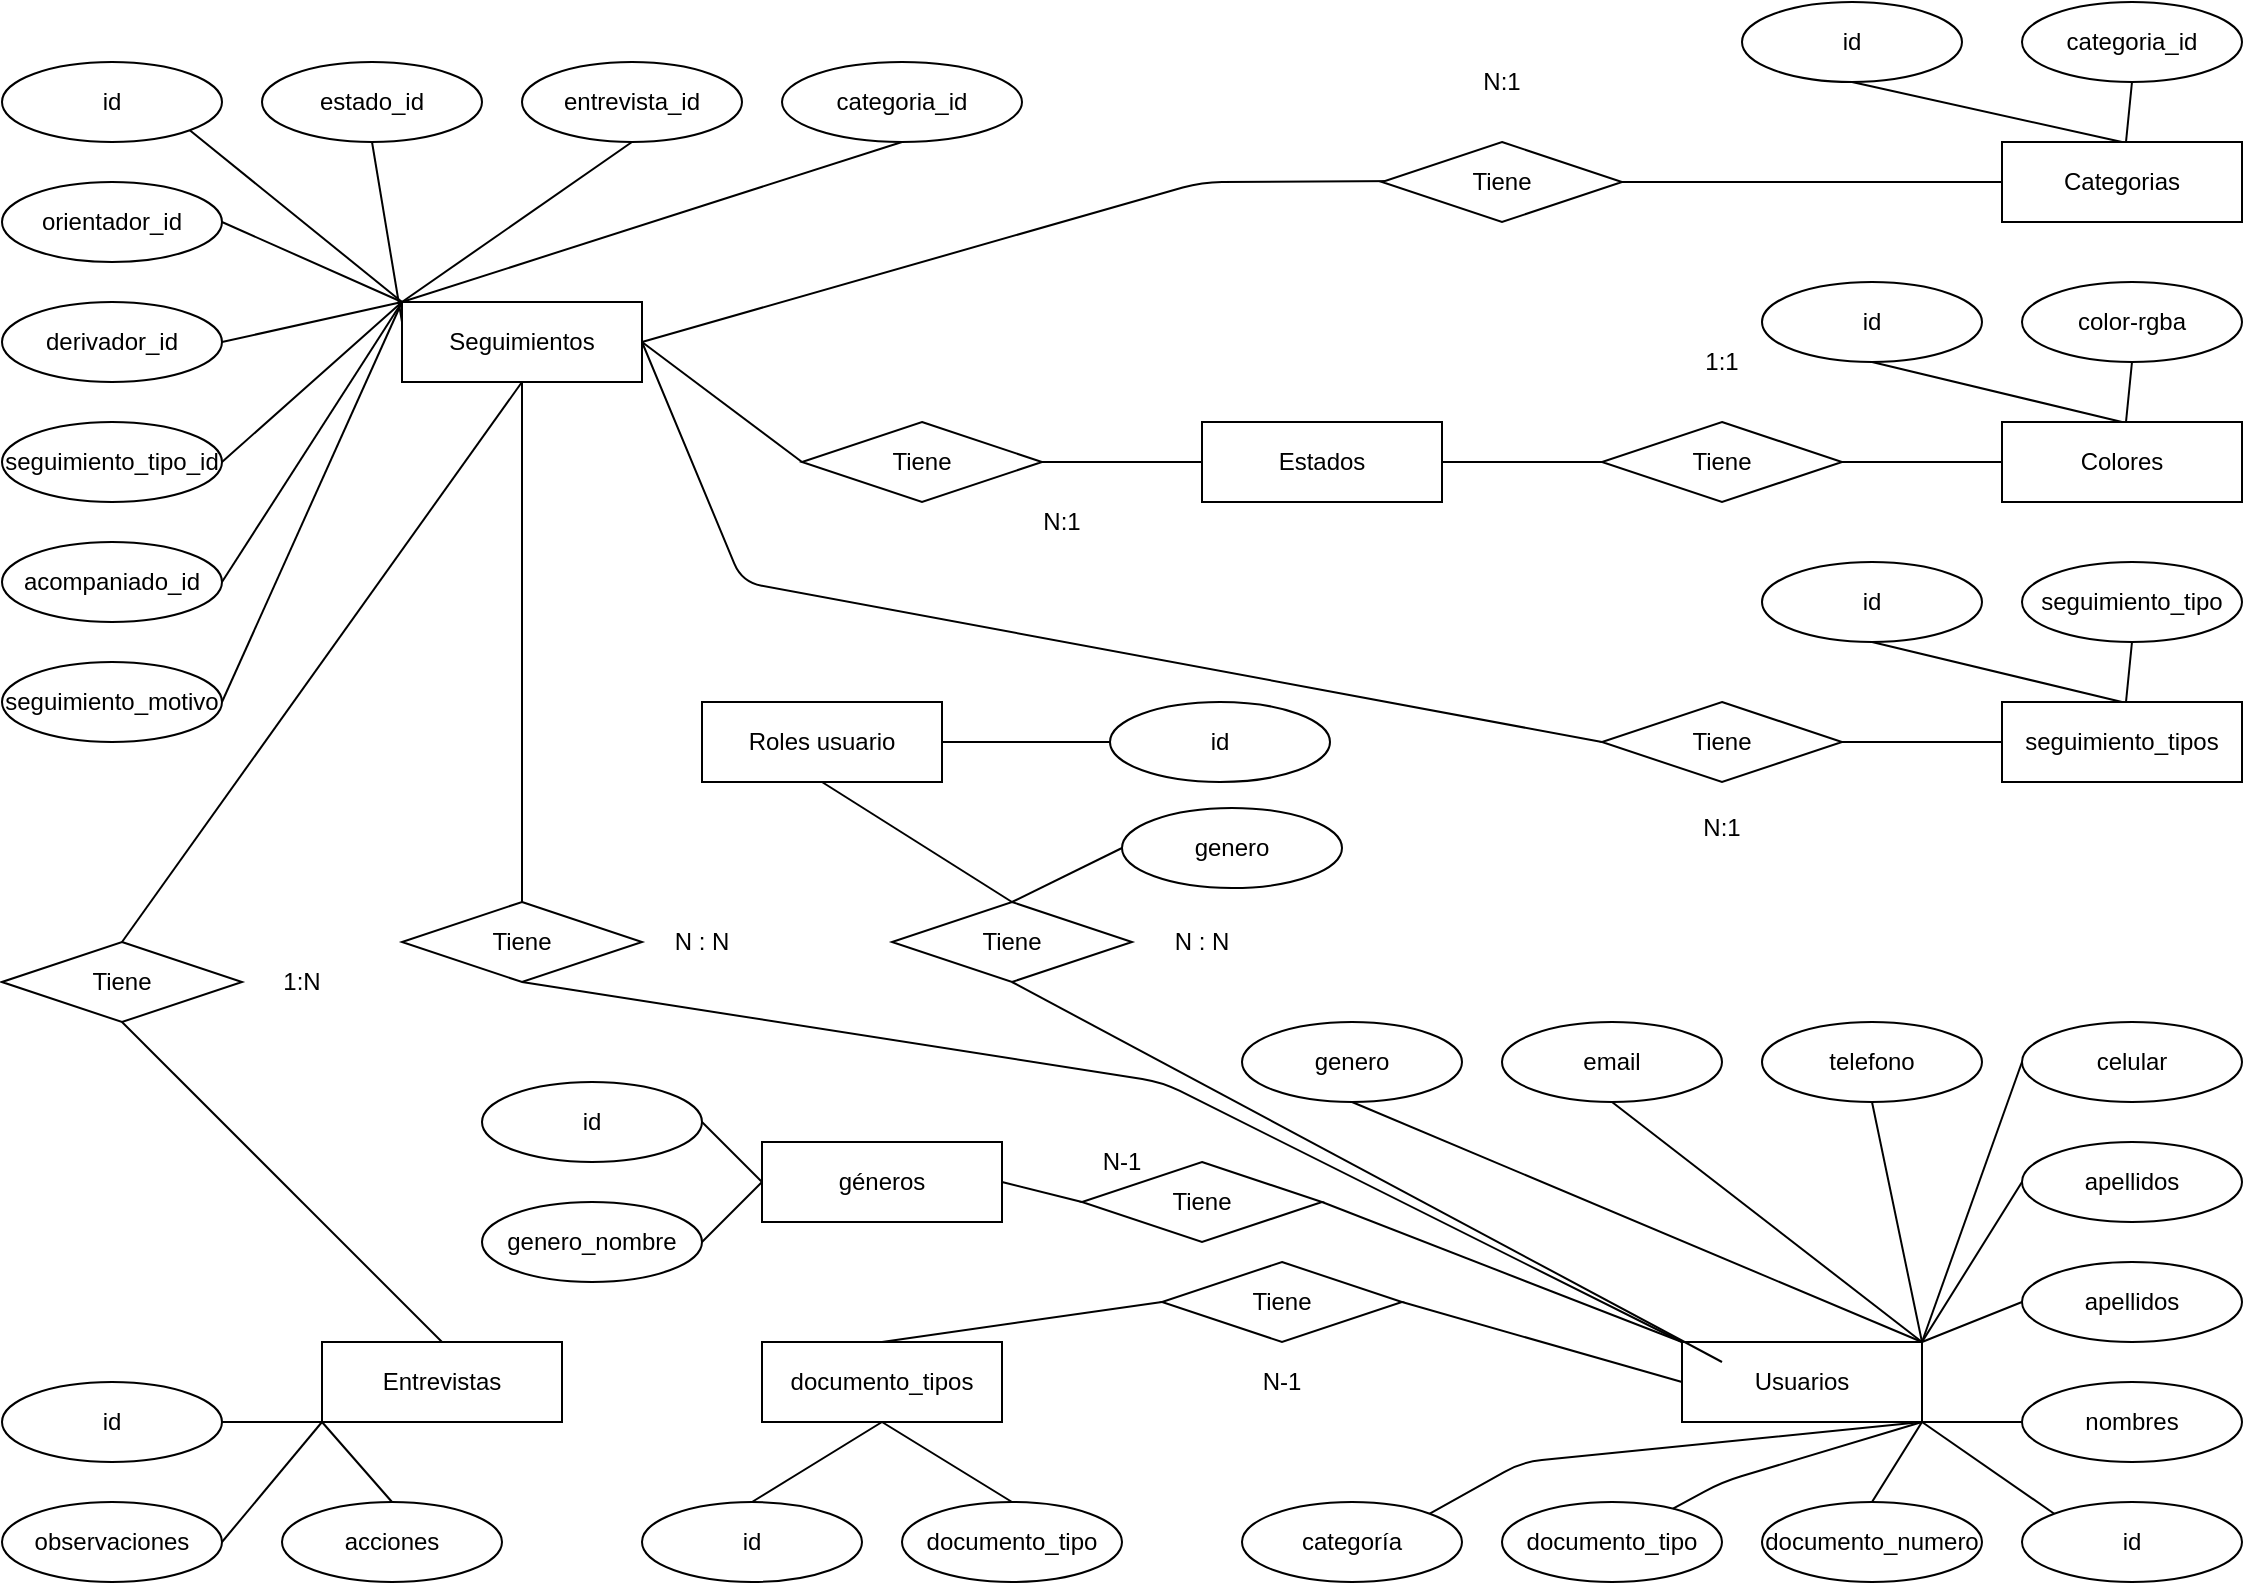 <mxfile>
    <diagram id="yhgnN3AJSD1NVw2KGV9G" name="Page-1">
        <mxGraphModel dx="-204" dy="520" grid="1" gridSize="10" guides="1" tooltips="1" connect="1" arrows="1" fold="1" page="1" pageScale="1" pageWidth="1169" pageHeight="827" math="0" shadow="0">
            <root>
                <mxCell id="0"/>
                <mxCell id="1" parent="0"/>
                <mxCell id="51" value="Seguimientos" style="rounded=0;whiteSpace=wrap;html=1;" vertex="1" parent="1">
                    <mxGeometry x="1400" y="160" width="120" height="40" as="geometry"/>
                </mxCell>
                <mxCell id="52" value="id" style="ellipse;whiteSpace=wrap;html=1;" vertex="1" parent="1">
                    <mxGeometry x="1200" y="40" width="110" height="40" as="geometry"/>
                </mxCell>
                <mxCell id="55" value="estado_id" style="ellipse;whiteSpace=wrap;html=1;" vertex="1" parent="1">
                    <mxGeometry x="1330" y="40" width="110" height="40" as="geometry"/>
                </mxCell>
                <mxCell id="56" value="entrevista_id" style="ellipse;whiteSpace=wrap;html=1;" vertex="1" parent="1">
                    <mxGeometry x="1460" y="40" width="110" height="40" as="geometry"/>
                </mxCell>
                <mxCell id="57" value="seguimiento_tipo_id" style="ellipse;whiteSpace=wrap;html=1;" vertex="1" parent="1">
                    <mxGeometry x="1200" y="220" width="110" height="40" as="geometry"/>
                </mxCell>
                <mxCell id="58" value="orientador_id" style="ellipse;whiteSpace=wrap;html=1;" vertex="1" parent="1">
                    <mxGeometry x="1200" y="100" width="110" height="40" as="geometry"/>
                </mxCell>
                <mxCell id="59" value="derivador_id" style="ellipse;whiteSpace=wrap;html=1;" vertex="1" parent="1">
                    <mxGeometry x="1200" y="160" width="110" height="40" as="geometry"/>
                </mxCell>
                <mxCell id="60" value="acompaniado_id" style="ellipse;whiteSpace=wrap;html=1;" vertex="1" parent="1">
                    <mxGeometry x="1200" y="280" width="110" height="40" as="geometry"/>
                </mxCell>
                <mxCell id="61" value="categoria_id" style="ellipse;whiteSpace=wrap;html=1;" vertex="1" parent="1">
                    <mxGeometry x="1590" y="40" width="120" height="40" as="geometry"/>
                </mxCell>
                <mxCell id="65" value="" style="endArrow=none;html=1;entryX=1;entryY=1;entryDx=0;entryDy=0;exitX=0;exitY=0;exitDx=0;exitDy=0;" edge="1" parent="1" source="51" target="52">
                    <mxGeometry width="50" height="50" relative="1" as="geometry">
                        <mxPoint x="1400" y="370" as="sourcePoint"/>
                        <mxPoint x="1450" y="320" as="targetPoint"/>
                    </mxGeometry>
                </mxCell>
                <mxCell id="67" value="" style="endArrow=none;html=1;exitX=1;exitY=0.5;exitDx=0;exitDy=0;" edge="1" parent="1" source="58">
                    <mxGeometry width="50" height="50" relative="1" as="geometry">
                        <mxPoint x="1420" y="310" as="sourcePoint"/>
                        <mxPoint x="1400" y="160" as="targetPoint"/>
                    </mxGeometry>
                </mxCell>
                <mxCell id="68" value="" style="endArrow=none;html=1;exitX=1;exitY=0.5;exitDx=0;exitDy=0;entryX=0;entryY=0;entryDx=0;entryDy=0;" edge="1" parent="1" source="59" target="51">
                    <mxGeometry width="50" height="50" relative="1" as="geometry">
                        <mxPoint x="1430" y="330" as="sourcePoint"/>
                        <mxPoint x="1480" y="280" as="targetPoint"/>
                    </mxGeometry>
                </mxCell>
                <mxCell id="71" value="" style="endArrow=none;html=1;exitX=1;exitY=0.5;exitDx=0;exitDy=0;entryX=0;entryY=0;entryDx=0;entryDy=0;" edge="1" parent="1" source="57" target="51">
                    <mxGeometry width="50" height="50" relative="1" as="geometry">
                        <mxPoint x="1430" y="290" as="sourcePoint"/>
                        <mxPoint x="1480" y="240" as="targetPoint"/>
                    </mxGeometry>
                </mxCell>
                <mxCell id="72" value="" style="endArrow=none;html=1;exitX=1;exitY=0.5;exitDx=0;exitDy=0;entryX=0;entryY=0;entryDx=0;entryDy=0;" edge="1" parent="1" source="60" target="51">
                    <mxGeometry width="50" height="50" relative="1" as="geometry">
                        <mxPoint x="1520" y="350" as="sourcePoint"/>
                        <mxPoint x="1570" y="300" as="targetPoint"/>
                    </mxGeometry>
                </mxCell>
                <mxCell id="73" value="" style="endArrow=none;html=1;exitX=0.5;exitY=1;exitDx=0;exitDy=0;entryX=0;entryY=0.25;entryDx=0;entryDy=0;entryPerimeter=0;" edge="1" parent="1" source="55" target="51">
                    <mxGeometry width="50" height="50" relative="1" as="geometry">
                        <mxPoint x="1590" y="210" as="sourcePoint"/>
                        <mxPoint x="1640" y="160" as="targetPoint"/>
                    </mxGeometry>
                </mxCell>
                <mxCell id="74" value="" style="endArrow=none;html=1;exitX=0.5;exitY=1;exitDx=0;exitDy=0;" edge="1" parent="1" source="56">
                    <mxGeometry width="50" height="50" relative="1" as="geometry">
                        <mxPoint x="1760" y="200" as="sourcePoint"/>
                        <mxPoint x="1400" y="160" as="targetPoint"/>
                    </mxGeometry>
                </mxCell>
                <mxCell id="75" value="" style="endArrow=none;html=1;entryX=0.5;entryY=1;entryDx=0;entryDy=0;" edge="1" parent="1" target="61">
                    <mxGeometry width="50" height="50" relative="1" as="geometry">
                        <mxPoint x="1400" y="160" as="sourcePoint"/>
                        <mxPoint x="1650" y="130" as="targetPoint"/>
                    </mxGeometry>
                </mxCell>
                <mxCell id="77" value="Estados" style="rounded=0;whiteSpace=wrap;html=1;" vertex="1" parent="1">
                    <mxGeometry x="1800" y="220" width="120" height="40" as="geometry"/>
                </mxCell>
                <mxCell id="78" value="Tiene" style="rhombus;whiteSpace=wrap;html=1;" vertex="1" parent="1">
                    <mxGeometry x="1600" y="220" width="120" height="40" as="geometry"/>
                </mxCell>
                <mxCell id="79" value="" style="endArrow=none;html=1;entryX=0;entryY=0.5;entryDx=0;entryDy=0;exitX=1;exitY=0.5;exitDx=0;exitDy=0;" edge="1" parent="1" source="78" target="77">
                    <mxGeometry width="50" height="50" relative="1" as="geometry">
                        <mxPoint x="2080" y="250" as="sourcePoint"/>
                        <mxPoint x="2130" y="200" as="targetPoint"/>
                    </mxGeometry>
                </mxCell>
                <mxCell id="80" value="" style="endArrow=none;html=1;entryX=0;entryY=0.5;entryDx=0;entryDy=0;exitX=1;exitY=0.5;exitDx=0;exitDy=0;" edge="1" parent="1" source="51" target="78">
                    <mxGeometry width="50" height="50" relative="1" as="geometry">
                        <mxPoint x="1940" y="270" as="sourcePoint"/>
                        <mxPoint x="1990" y="220" as="targetPoint"/>
                    </mxGeometry>
                </mxCell>
                <mxCell id="83" value="Categorias" style="rounded=0;whiteSpace=wrap;html=1;" vertex="1" parent="1">
                    <mxGeometry x="2200" y="80" width="120" height="40" as="geometry"/>
                </mxCell>
                <mxCell id="84" value="" style="endArrow=none;html=1;exitX=1;exitY=0.5;exitDx=0;exitDy=0;entryX=0.095;entryY=0.489;entryDx=0;entryDy=0;entryPerimeter=0;" edge="1" parent="1" source="51" target="85">
                    <mxGeometry width="50" height="50" relative="1" as="geometry">
                        <mxPoint x="1460" y="450" as="sourcePoint"/>
                        <mxPoint x="1830" y="230" as="targetPoint"/>
                        <Array as="points">
                            <mxPoint x="1800" y="100"/>
                        </Array>
                    </mxGeometry>
                </mxCell>
                <mxCell id="85" value="Tiene" style="rhombus;whiteSpace=wrap;html=1;" vertex="1" parent="1">
                    <mxGeometry x="1890" y="80" width="120" height="40" as="geometry"/>
                </mxCell>
                <mxCell id="87" value="" style="endArrow=none;html=1;exitX=1;exitY=0.5;exitDx=0;exitDy=0;entryX=0;entryY=0.5;entryDx=0;entryDy=0;" edge="1" parent="1" source="85" target="83">
                    <mxGeometry width="50" height="50" relative="1" as="geometry">
                        <mxPoint x="1890" y="500" as="sourcePoint"/>
                        <mxPoint x="1940" y="450" as="targetPoint"/>
                    </mxGeometry>
                </mxCell>
                <mxCell id="88" value="Colores" style="rounded=0;whiteSpace=wrap;html=1;" vertex="1" parent="1">
                    <mxGeometry x="2200" y="220" width="120" height="40" as="geometry"/>
                </mxCell>
                <mxCell id="89" value="Tiene" style="rhombus;whiteSpace=wrap;html=1;" vertex="1" parent="1">
                    <mxGeometry x="2000" y="220" width="120" height="40" as="geometry"/>
                </mxCell>
                <mxCell id="92" value="" style="endArrow=none;html=1;exitX=1;exitY=0.5;exitDx=0;exitDy=0;entryX=0;entryY=0.5;entryDx=0;entryDy=0;" edge="1" parent="1" source="77" target="89">
                    <mxGeometry width="50" height="50" relative="1" as="geometry">
                        <mxPoint x="2060" y="400" as="sourcePoint"/>
                        <mxPoint x="2110" y="350" as="targetPoint"/>
                    </mxGeometry>
                </mxCell>
                <mxCell id="93" value="" style="endArrow=none;html=1;exitX=1;exitY=0.5;exitDx=0;exitDy=0;entryX=0;entryY=0.5;entryDx=0;entryDy=0;" edge="1" parent="1" source="89" target="88">
                    <mxGeometry width="50" height="50" relative="1" as="geometry">
                        <mxPoint x="1980" y="470" as="sourcePoint"/>
                        <mxPoint x="2030" y="420" as="targetPoint"/>
                    </mxGeometry>
                </mxCell>
                <mxCell id="94" value="seguimiento_tipos" style="rounded=0;whiteSpace=wrap;html=1;" vertex="1" parent="1">
                    <mxGeometry x="2200" y="360" width="120" height="40" as="geometry"/>
                </mxCell>
                <mxCell id="95" value="Tiene" style="rhombus;whiteSpace=wrap;html=1;" vertex="1" parent="1">
                    <mxGeometry x="2000" y="360" width="120" height="40" as="geometry"/>
                </mxCell>
                <mxCell id="96" value="" style="endArrow=none;html=1;fontColor=#000000;exitX=1;exitY=0.5;exitDx=0;exitDy=0;entryX=0;entryY=0.5;entryDx=0;entryDy=0;" edge="1" parent="1" source="51" target="95">
                    <mxGeometry width="50" height="50" relative="1" as="geometry">
                        <mxPoint x="1590" y="280" as="sourcePoint"/>
                        <mxPoint x="1730" y="420" as="targetPoint"/>
                        <Array as="points">
                            <mxPoint x="1570" y="300"/>
                        </Array>
                    </mxGeometry>
                </mxCell>
                <mxCell id="97" value="" style="endArrow=none;html=1;fontColor=#000000;exitX=1;exitY=0.5;exitDx=0;exitDy=0;entryX=0;entryY=0.5;entryDx=0;entryDy=0;" edge="1" parent="1" source="95" target="94">
                    <mxGeometry width="50" height="50" relative="1" as="geometry">
                        <mxPoint x="1980" y="510" as="sourcePoint"/>
                        <mxPoint x="2030" y="460" as="targetPoint"/>
                    </mxGeometry>
                </mxCell>
                <mxCell id="98" value="Entrevistas" style="rounded=0;whiteSpace=wrap;html=1;" vertex="1" parent="1">
                    <mxGeometry x="1360" y="680" width="120" height="40" as="geometry"/>
                </mxCell>
                <mxCell id="99" value="Usuarios" style="rounded=0;whiteSpace=wrap;html=1;" vertex="1" parent="1">
                    <mxGeometry x="2040" y="680" width="120" height="40" as="geometry"/>
                </mxCell>
                <mxCell id="100" value="Tiene" style="rhombus;whiteSpace=wrap;html=1;" vertex="1" parent="1">
                    <mxGeometry x="1200" y="480" width="120" height="40" as="geometry"/>
                </mxCell>
                <mxCell id="101" value="Tiene" style="rhombus;whiteSpace=wrap;html=1;" vertex="1" parent="1">
                    <mxGeometry x="1780" y="640" width="120" height="40" as="geometry"/>
                </mxCell>
                <mxCell id="102" value="id" style="ellipse;whiteSpace=wrap;html=1;" vertex="1" parent="1">
                    <mxGeometry x="1200" y="700" width="110" height="40" as="geometry"/>
                </mxCell>
                <mxCell id="103" value="observaciones" style="ellipse;whiteSpace=wrap;html=1;" vertex="1" parent="1">
                    <mxGeometry x="1200" y="760" width="110" height="40" as="geometry"/>
                </mxCell>
                <mxCell id="104" value="acciones" style="ellipse;whiteSpace=wrap;html=1;" vertex="1" parent="1">
                    <mxGeometry x="1340" y="760" width="110" height="40" as="geometry"/>
                </mxCell>
                <mxCell id="106" value="id" style="ellipse;whiteSpace=wrap;html=1;" vertex="1" parent="1">
                    <mxGeometry x="2210" y="760" width="110" height="40" as="geometry"/>
                </mxCell>
                <mxCell id="107" value="documento_numero" style="ellipse;whiteSpace=wrap;html=1;" vertex="1" parent="1">
                    <mxGeometry x="2080" y="760" width="110" height="40" as="geometry"/>
                </mxCell>
                <mxCell id="108" value="documento_tipo" style="ellipse;whiteSpace=wrap;html=1;" vertex="1" parent="1">
                    <mxGeometry x="1950" y="760" width="110" height="40" as="geometry"/>
                </mxCell>
                <mxCell id="109" value="nombres" style="ellipse;whiteSpace=wrap;html=1;" vertex="1" parent="1">
                    <mxGeometry x="2210" y="700" width="110" height="40" as="geometry"/>
                </mxCell>
                <mxCell id="110" value="apellidos" style="ellipse;whiteSpace=wrap;html=1;" vertex="1" parent="1">
                    <mxGeometry x="2210" y="640" width="110" height="40" as="geometry"/>
                </mxCell>
                <mxCell id="111" value="apellidos" style="ellipse;whiteSpace=wrap;html=1;" vertex="1" parent="1">
                    <mxGeometry x="2210" y="580" width="110" height="40" as="geometry"/>
                </mxCell>
                <mxCell id="112" value="celular" style="ellipse;whiteSpace=wrap;html=1;" vertex="1" parent="1">
                    <mxGeometry x="2210" y="520" width="110" height="40" as="geometry"/>
                </mxCell>
                <mxCell id="113" value="telefono" style="ellipse;whiteSpace=wrap;html=1;" vertex="1" parent="1">
                    <mxGeometry x="2080" y="520" width="110" height="40" as="geometry"/>
                </mxCell>
                <mxCell id="114" value="email" style="ellipse;whiteSpace=wrap;html=1;" vertex="1" parent="1">
                    <mxGeometry x="1950" y="520" width="110" height="40" as="geometry"/>
                </mxCell>
                <mxCell id="115" value="categoría" style="ellipse;whiteSpace=wrap;html=1;" vertex="1" parent="1">
                    <mxGeometry x="1820" y="760" width="110" height="40" as="geometry"/>
                </mxCell>
                <mxCell id="117" value="Tiene" style="rhombus;whiteSpace=wrap;html=1;" vertex="1" parent="1">
                    <mxGeometry x="1400" y="460" width="120" height="40" as="geometry"/>
                </mxCell>
                <mxCell id="118" value="documento_tipos" style="rounded=0;whiteSpace=wrap;html=1;" vertex="1" parent="1">
                    <mxGeometry x="1580" y="680" width="120" height="40" as="geometry"/>
                </mxCell>
                <mxCell id="119" value="id" style="ellipse;whiteSpace=wrap;html=1;" vertex="1" parent="1">
                    <mxGeometry x="1520" y="760" width="110" height="40" as="geometry"/>
                </mxCell>
                <mxCell id="120" value="documento_tipo" style="ellipse;whiteSpace=wrap;html=1;" vertex="1" parent="1">
                    <mxGeometry x="1650" y="760" width="110" height="40" as="geometry"/>
                </mxCell>
                <mxCell id="121" value="" style="endArrow=none;html=1;fontColor=#000000;exitX=1;exitY=0.5;exitDx=0;exitDy=0;entryX=0;entryY=1;entryDx=0;entryDy=0;" edge="1" parent="1" source="102" target="98">
                    <mxGeometry width="50" height="50" relative="1" as="geometry">
                        <mxPoint x="1350" y="690" as="sourcePoint"/>
                        <mxPoint x="1400" y="640" as="targetPoint"/>
                    </mxGeometry>
                </mxCell>
                <mxCell id="122" value="" style="endArrow=none;html=1;fontColor=#000000;exitX=1;exitY=0.5;exitDx=0;exitDy=0;entryX=0;entryY=1;entryDx=0;entryDy=0;" edge="1" parent="1" source="103" target="98">
                    <mxGeometry width="50" height="50" relative="1" as="geometry">
                        <mxPoint x="1340" y="690" as="sourcePoint"/>
                        <mxPoint x="1390" y="640" as="targetPoint"/>
                    </mxGeometry>
                </mxCell>
                <mxCell id="123" value="" style="endArrow=none;html=1;fontColor=#000000;exitX=0.5;exitY=0;exitDx=0;exitDy=0;" edge="1" parent="1" source="104">
                    <mxGeometry width="50" height="50" relative="1" as="geometry">
                        <mxPoint x="1440" y="780" as="sourcePoint"/>
                        <mxPoint x="1360" y="720" as="targetPoint"/>
                    </mxGeometry>
                </mxCell>
                <mxCell id="124" value="" style="endArrow=none;html=1;fontColor=#000000;exitX=0.5;exitY=0;exitDx=0;exitDy=0;entryX=0.5;entryY=1;entryDx=0;entryDy=0;" edge="1" parent="1" source="119" target="118">
                    <mxGeometry width="50" height="50" relative="1" as="geometry">
                        <mxPoint x="1580" y="640" as="sourcePoint"/>
                        <mxPoint x="1630" y="590" as="targetPoint"/>
                    </mxGeometry>
                </mxCell>
                <mxCell id="125" value="" style="endArrow=none;html=1;fontColor=#000000;exitX=0.5;exitY=0;exitDx=0;exitDy=0;entryX=0.5;entryY=1;entryDx=0;entryDy=0;" edge="1" parent="1" source="120" target="118">
                    <mxGeometry width="50" height="50" relative="1" as="geometry">
                        <mxPoint x="1810" y="670" as="sourcePoint"/>
                        <mxPoint x="1860" y="620" as="targetPoint"/>
                    </mxGeometry>
                </mxCell>
                <mxCell id="126" value="" style="endArrow=none;html=1;fontColor=#000000;exitX=0;exitY=0;exitDx=0;exitDy=0;" edge="1" parent="1" source="106">
                    <mxGeometry width="50" height="50" relative="1" as="geometry">
                        <mxPoint x="1940" y="660" as="sourcePoint"/>
                        <mxPoint x="2160" y="720" as="targetPoint"/>
                    </mxGeometry>
                </mxCell>
                <mxCell id="127" value="" style="endArrow=none;html=1;fontColor=#000000;exitX=1;exitY=0;exitDx=0;exitDy=0;" edge="1" parent="1" source="115">
                    <mxGeometry width="50" height="50" relative="1" as="geometry">
                        <mxPoint x="1920" y="720" as="sourcePoint"/>
                        <mxPoint x="2160" y="720" as="targetPoint"/>
                        <Array as="points">
                            <mxPoint x="1960" y="740"/>
                        </Array>
                    </mxGeometry>
                </mxCell>
                <mxCell id="128" value="" style="endArrow=none;html=1;fontColor=#000000;" edge="1" parent="1" source="108">
                    <mxGeometry width="50" height="50" relative="1" as="geometry">
                        <mxPoint x="2150" y="790" as="sourcePoint"/>
                        <mxPoint x="2160" y="720" as="targetPoint"/>
                        <Array as="points">
                            <mxPoint x="2060" y="750"/>
                        </Array>
                    </mxGeometry>
                </mxCell>
                <mxCell id="129" value="" style="endArrow=none;html=1;fontColor=#000000;exitX=0.5;exitY=0;exitDx=0;exitDy=0;" edge="1" parent="1" source="107">
                    <mxGeometry width="50" height="50" relative="1" as="geometry">
                        <mxPoint x="2180" y="860" as="sourcePoint"/>
                        <mxPoint x="2160" y="720" as="targetPoint"/>
                    </mxGeometry>
                </mxCell>
                <mxCell id="133" value="" style="endArrow=none;html=1;fontColor=#000000;entryX=0;entryY=0.5;entryDx=0;entryDy=0;" edge="1" parent="1" target="109">
                    <mxGeometry width="50" height="50" relative="1" as="geometry">
                        <mxPoint x="2160" y="720" as="sourcePoint"/>
                        <mxPoint x="2260" y="700" as="targetPoint"/>
                    </mxGeometry>
                </mxCell>
                <mxCell id="137" value="" style="endArrow=none;html=1;fontColor=#000000;entryX=0.5;entryY=1;entryDx=0;entryDy=0;exitX=1;exitY=0;exitDx=0;exitDy=0;" edge="1" parent="1" source="99" target="114">
                    <mxGeometry width="50" height="50" relative="1" as="geometry">
                        <mxPoint x="1840" y="650" as="sourcePoint"/>
                        <mxPoint x="1890" y="600" as="targetPoint"/>
                    </mxGeometry>
                </mxCell>
                <mxCell id="138" value="" style="endArrow=none;html=1;fontColor=#000000;entryX=0.5;entryY=1;entryDx=0;entryDy=0;exitX=1;exitY=0;exitDx=0;exitDy=0;" edge="1" parent="1" source="99" target="113">
                    <mxGeometry width="50" height="50" relative="1" as="geometry">
                        <mxPoint x="1890" y="690" as="sourcePoint"/>
                        <mxPoint x="1940" y="640" as="targetPoint"/>
                    </mxGeometry>
                </mxCell>
                <mxCell id="139" value="" style="endArrow=none;html=1;fontColor=#000000;entryX=0;entryY=0.5;entryDx=0;entryDy=0;" edge="1" parent="1" target="112">
                    <mxGeometry width="50" height="50" relative="1" as="geometry">
                        <mxPoint x="2160" y="680" as="sourcePoint"/>
                        <mxPoint x="2210" y="610" as="targetPoint"/>
                    </mxGeometry>
                </mxCell>
                <mxCell id="140" value="" style="endArrow=none;html=1;fontColor=#000000;entryX=0;entryY=0.5;entryDx=0;entryDy=0;exitX=1;exitY=0;exitDx=0;exitDy=0;" edge="1" parent="1" source="99" target="111">
                    <mxGeometry width="50" height="50" relative="1" as="geometry">
                        <mxPoint x="1930" y="710" as="sourcePoint"/>
                        <mxPoint x="1980" y="660" as="targetPoint"/>
                    </mxGeometry>
                </mxCell>
                <mxCell id="141" value="" style="endArrow=none;html=1;fontColor=#000000;entryX=0;entryY=0.5;entryDx=0;entryDy=0;exitX=1;exitY=0;exitDx=0;exitDy=0;" edge="1" parent="1" source="99" target="110">
                    <mxGeometry width="50" height="50" relative="1" as="geometry">
                        <mxPoint x="1890" y="680" as="sourcePoint"/>
                        <mxPoint x="1940" y="630" as="targetPoint"/>
                    </mxGeometry>
                </mxCell>
                <mxCell id="142" value="" style="endArrow=none;html=1;fontColor=#000000;entryX=0.5;entryY=0;entryDx=0;entryDy=0;exitX=0.5;exitY=1;exitDx=0;exitDy=0;" edge="1" parent="1" source="100" target="98">
                    <mxGeometry width="50" height="50" relative="1" as="geometry">
                        <mxPoint x="1310" y="630" as="sourcePoint"/>
                        <mxPoint x="1360" y="580" as="targetPoint"/>
                    </mxGeometry>
                </mxCell>
                <mxCell id="143" value="" style="endArrow=none;html=1;fontColor=#000000;exitX=0.5;exitY=0;exitDx=0;exitDy=0;entryX=0.5;entryY=1;entryDx=0;entryDy=0;" edge="1" parent="1" source="100" target="51">
                    <mxGeometry width="50" height="50" relative="1" as="geometry">
                        <mxPoint x="1340" y="410" as="sourcePoint"/>
                        <mxPoint x="1390" y="360" as="targetPoint"/>
                    </mxGeometry>
                </mxCell>
                <mxCell id="144" value="" style="endArrow=none;html=1;fontColor=#000000;exitX=0.5;exitY=0;exitDx=0;exitDy=0;entryX=0;entryY=0.5;entryDx=0;entryDy=0;" edge="1" parent="1" source="118" target="101">
                    <mxGeometry width="50" height="50" relative="1" as="geometry">
                        <mxPoint x="1710" y="600" as="sourcePoint"/>
                        <mxPoint x="1760" y="550" as="targetPoint"/>
                    </mxGeometry>
                </mxCell>
                <mxCell id="145" value="" style="endArrow=none;html=1;fontColor=#000000;entryX=0;entryY=0.5;entryDx=0;entryDy=0;exitX=1;exitY=0.5;exitDx=0;exitDy=0;" edge="1" parent="1" source="101" target="99">
                    <mxGeometry width="50" height="50" relative="1" as="geometry">
                        <mxPoint x="1610" y="560" as="sourcePoint"/>
                        <mxPoint x="1660" y="510" as="targetPoint"/>
                    </mxGeometry>
                </mxCell>
                <mxCell id="146" value="" style="endArrow=none;html=1;fontColor=#000000;entryX=0;entryY=0;entryDx=0;entryDy=0;exitX=0.5;exitY=1;exitDx=0;exitDy=0;" edge="1" parent="1" source="117" target="99">
                    <mxGeometry width="50" height="50" relative="1" as="geometry">
                        <mxPoint x="1540" y="480" as="sourcePoint"/>
                        <mxPoint x="1590" y="430" as="targetPoint"/>
                        <Array as="points">
                            <mxPoint x="1780" y="550"/>
                        </Array>
                    </mxGeometry>
                </mxCell>
                <mxCell id="147" value="" style="endArrow=none;html=1;fontColor=#000000;entryX=0.5;entryY=1;entryDx=0;entryDy=0;exitX=0.5;exitY=0;exitDx=0;exitDy=0;" edge="1" parent="1" source="117" target="51">
                    <mxGeometry width="50" height="50" relative="1" as="geometry">
                        <mxPoint x="1610" y="440" as="sourcePoint"/>
                        <mxPoint x="1660" y="390" as="targetPoint"/>
                    </mxGeometry>
                </mxCell>
                <mxCell id="148" value="seguimiento_tipo" style="ellipse;whiteSpace=wrap;html=1;" vertex="1" parent="1">
                    <mxGeometry x="2210" y="290" width="110" height="40" as="geometry"/>
                </mxCell>
                <mxCell id="149" value="id" style="ellipse;whiteSpace=wrap;html=1;" vertex="1" parent="1">
                    <mxGeometry x="2080" y="290" width="110" height="40" as="geometry"/>
                </mxCell>
                <mxCell id="150" value="" style="endArrow=none;html=1;fontColor=#000000;entryX=0.5;entryY=1;entryDx=0;entryDy=0;exitX=0.5;exitY=0;exitDx=0;exitDy=0;" edge="1" parent="1" source="94" target="149">
                    <mxGeometry width="50" height="50" relative="1" as="geometry">
                        <mxPoint x="2220" y="480" as="sourcePoint"/>
                        <mxPoint x="2270" y="430" as="targetPoint"/>
                    </mxGeometry>
                </mxCell>
                <mxCell id="151" value="" style="endArrow=none;html=1;fontColor=#000000;entryX=0.5;entryY=1;entryDx=0;entryDy=0;" edge="1" parent="1" source="94" target="148">
                    <mxGeometry width="50" height="50" relative="1" as="geometry">
                        <mxPoint x="2150" y="480" as="sourcePoint"/>
                        <mxPoint x="2200" y="430" as="targetPoint"/>
                    </mxGeometry>
                </mxCell>
                <mxCell id="152" value="id" style="ellipse;whiteSpace=wrap;html=1;" vertex="1" parent="1">
                    <mxGeometry x="2080" y="150" width="110" height="40" as="geometry"/>
                </mxCell>
                <mxCell id="153" value="color-rgba" style="ellipse;whiteSpace=wrap;html=1;" vertex="1" parent="1">
                    <mxGeometry x="2210" y="150" width="110" height="40" as="geometry"/>
                </mxCell>
                <mxCell id="154" value="" style="endArrow=none;html=1;fontColor=#000000;entryX=0.5;entryY=1;entryDx=0;entryDy=0;exitX=0.5;exitY=0;exitDx=0;exitDy=0;" edge="1" parent="1" source="88" target="152">
                    <mxGeometry width="50" height="50" relative="1" as="geometry">
                        <mxPoint x="2160" y="250" as="sourcePoint"/>
                        <mxPoint x="2210" y="200" as="targetPoint"/>
                    </mxGeometry>
                </mxCell>
                <mxCell id="155" value="" style="endArrow=none;html=1;fontColor=#000000;entryX=0.5;entryY=1;entryDx=0;entryDy=0;" edge="1" parent="1" source="88" target="153">
                    <mxGeometry width="50" height="50" relative="1" as="geometry">
                        <mxPoint x="2280" y="260" as="sourcePoint"/>
                        <mxPoint x="2330" y="210" as="targetPoint"/>
                    </mxGeometry>
                </mxCell>
                <mxCell id="156" value="categoria_id" style="ellipse;whiteSpace=wrap;html=1;" vertex="1" parent="1">
                    <mxGeometry x="2210" y="10" width="110" height="40" as="geometry"/>
                </mxCell>
                <mxCell id="157" value="seguimiento_motivo" style="ellipse;whiteSpace=wrap;html=1;" vertex="1" parent="1">
                    <mxGeometry x="1200" y="340" width="110" height="40" as="geometry"/>
                </mxCell>
                <mxCell id="158" value="" style="endArrow=none;html=1;fontColor=#000000;exitX=1;exitY=0.5;exitDx=0;exitDy=0;entryX=0;entryY=0;entryDx=0;entryDy=0;" edge="1" parent="1" source="157" target="51">
                    <mxGeometry width="50" height="50" relative="1" as="geometry">
                        <mxPoint x="1560" y="380" as="sourcePoint"/>
                        <mxPoint x="1610" y="330" as="targetPoint"/>
                    </mxGeometry>
                </mxCell>
                <mxCell id="159" value="id" style="ellipse;whiteSpace=wrap;html=1;" vertex="1" parent="1">
                    <mxGeometry x="2070" y="10" width="110" height="40" as="geometry"/>
                </mxCell>
                <mxCell id="161" value="" style="endArrow=none;html=1;fontColor=#000000;entryX=0.5;entryY=1;entryDx=0;entryDy=0;exitX=0.5;exitY=0;exitDx=0;exitDy=0;" edge="1" parent="1" source="83" target="159">
                    <mxGeometry width="50" height="50" relative="1" as="geometry">
                        <mxPoint x="2000" y="90" as="sourcePoint"/>
                        <mxPoint x="2050" y="40" as="targetPoint"/>
                    </mxGeometry>
                </mxCell>
                <mxCell id="162" value="" style="endArrow=none;html=1;fontColor=#000000;entryX=0.5;entryY=1;entryDx=0;entryDy=0;" edge="1" parent="1" source="83" target="156">
                    <mxGeometry width="50" height="50" relative="1" as="geometry">
                        <mxPoint x="2030" y="200" as="sourcePoint"/>
                        <mxPoint x="2080" y="150" as="targetPoint"/>
                    </mxGeometry>
                </mxCell>
                <mxCell id="163" value="genero" style="ellipse;whiteSpace=wrap;html=1;" vertex="1" parent="1">
                    <mxGeometry x="1820" y="520" width="110" height="40" as="geometry"/>
                </mxCell>
                <mxCell id="164" value="" style="endArrow=none;html=1;fontColor=#000000;exitX=0.5;exitY=1;exitDx=0;exitDy=0;entryX=1;entryY=0;entryDx=0;entryDy=0;" edge="1" parent="1" source="163" target="99">
                    <mxGeometry width="50" height="50" relative="1" as="geometry">
                        <mxPoint x="1980" y="640" as="sourcePoint"/>
                        <mxPoint x="2030" y="590" as="targetPoint"/>
                    </mxGeometry>
                </mxCell>
                <mxCell id="165" value="géneros" style="rounded=0;whiteSpace=wrap;html=1;" vertex="1" parent="1">
                    <mxGeometry x="1580" y="580" width="120" height="40" as="geometry"/>
                </mxCell>
                <mxCell id="167" value="id" style="ellipse;whiteSpace=wrap;html=1;" vertex="1" parent="1">
                    <mxGeometry x="1440" y="550" width="110" height="40" as="geometry"/>
                </mxCell>
                <mxCell id="168" value="genero_nombre" style="ellipse;whiteSpace=wrap;html=1;" vertex="1" parent="1">
                    <mxGeometry x="1440" y="610" width="110" height="40" as="geometry"/>
                </mxCell>
                <mxCell id="169" value="" style="endArrow=none;html=1;fontColor=#000000;entryX=1;entryY=0.5;entryDx=0;entryDy=0;exitX=0;exitY=0.5;exitDx=0;exitDy=0;" edge="1" parent="1" source="165" target="168">
                    <mxGeometry width="50" height="50" relative="1" as="geometry">
                        <mxPoint x="1570" y="600" as="sourcePoint"/>
                        <mxPoint x="1620" y="550" as="targetPoint"/>
                    </mxGeometry>
                </mxCell>
                <mxCell id="170" value="" style="endArrow=none;html=1;fontColor=#000000;exitX=1;exitY=0.5;exitDx=0;exitDy=0;entryX=0;entryY=0.5;entryDx=0;entryDy=0;" edge="1" parent="1" source="167" target="165">
                    <mxGeometry width="50" height="50" relative="1" as="geometry">
                        <mxPoint x="1630" y="600" as="sourcePoint"/>
                        <mxPoint x="1680" y="550" as="targetPoint"/>
                    </mxGeometry>
                </mxCell>
                <mxCell id="171" value="1:N" style="text;html=1;strokeColor=none;fillColor=none;align=center;verticalAlign=middle;whiteSpace=wrap;rounded=0;" vertex="1" parent="1">
                    <mxGeometry x="1330" y="490" width="40" height="20" as="geometry"/>
                </mxCell>
                <mxCell id="172" value="N : N" style="text;html=1;strokeColor=none;fillColor=none;align=center;verticalAlign=middle;whiteSpace=wrap;rounded=0;" vertex="1" parent="1">
                    <mxGeometry x="1530" y="470" width="40" height="20" as="geometry"/>
                </mxCell>
                <mxCell id="175" value="N:1" style="text;html=1;strokeColor=none;fillColor=none;align=center;verticalAlign=middle;whiteSpace=wrap;rounded=0;" vertex="1" parent="1">
                    <mxGeometry x="1710" y="260" width="40" height="20" as="geometry"/>
                </mxCell>
                <mxCell id="176" value="N-1" style="text;html=1;strokeColor=none;fillColor=none;align=center;verticalAlign=middle;whiteSpace=wrap;rounded=0;" vertex="1" parent="1">
                    <mxGeometry x="1820" y="690" width="40" height="20" as="geometry"/>
                </mxCell>
                <mxCell id="177" value="N-1" style="text;html=1;strokeColor=none;fillColor=none;align=center;verticalAlign=middle;whiteSpace=wrap;rounded=0;" vertex="1" parent="1">
                    <mxGeometry x="1740" y="580" width="40" height="20" as="geometry"/>
                </mxCell>
                <mxCell id="178" value="Tiene" style="rhombus;whiteSpace=wrap;html=1;" vertex="1" parent="1">
                    <mxGeometry x="1740" y="590" width="120" height="40" as="geometry"/>
                </mxCell>
                <mxCell id="179" value="" style="endArrow=none;html=1;fontColor=#f0f0f0;entryX=0;entryY=0.5;entryDx=0;entryDy=0;exitX=1;exitY=0.5;exitDx=0;exitDy=0;" edge="1" parent="1" source="165" target="178">
                    <mxGeometry width="50" height="50" relative="1" as="geometry">
                        <mxPoint x="1630" y="670" as="sourcePoint"/>
                        <mxPoint x="1680" y="620" as="targetPoint"/>
                    </mxGeometry>
                </mxCell>
                <mxCell id="180" value="" style="endArrow=none;html=1;fontColor=#f0f0f0;entryX=0;entryY=0;entryDx=0;entryDy=0;exitX=1;exitY=0.5;exitDx=0;exitDy=0;" edge="1" parent="1" source="178" target="99">
                    <mxGeometry width="50" height="50" relative="1" as="geometry">
                        <mxPoint x="1880" y="740" as="sourcePoint"/>
                        <mxPoint x="1930" y="690" as="targetPoint"/>
                    </mxGeometry>
                </mxCell>
                <mxCell id="181" value="1:1" style="text;html=1;strokeColor=none;fillColor=none;align=center;verticalAlign=middle;whiteSpace=wrap;rounded=0;" vertex="1" parent="1">
                    <mxGeometry x="2040" y="180" width="40" height="20" as="geometry"/>
                </mxCell>
                <mxCell id="182" value="N:1" style="text;html=1;strokeColor=none;fillColor=none;align=center;verticalAlign=middle;whiteSpace=wrap;rounded=0;" vertex="1" parent="1">
                    <mxGeometry x="1930" y="40" width="40" height="20" as="geometry"/>
                </mxCell>
                <mxCell id="183" value="N:1" style="text;html=1;strokeColor=none;fillColor=none;align=center;verticalAlign=middle;whiteSpace=wrap;rounded=0;" vertex="1" parent="1">
                    <mxGeometry x="2040" y="413" width="40" height="20" as="geometry"/>
                </mxCell>
                <mxCell id="185" value="Roles usuario" style="rounded=0;whiteSpace=wrap;html=1;" vertex="1" parent="1">
                    <mxGeometry x="1550" y="360" width="120" height="40" as="geometry"/>
                </mxCell>
                <mxCell id="187" value="Tiene" style="rhombus;whiteSpace=wrap;html=1;" vertex="1" parent="1">
                    <mxGeometry x="1645" y="460" width="120" height="40" as="geometry"/>
                </mxCell>
                <mxCell id="188" value="" style="endArrow=none;html=1;fontColor=#f0f0f0;exitX=0.5;exitY=1;exitDx=0;exitDy=0;entryX=0.5;entryY=0;entryDx=0;entryDy=0;" edge="1" parent="1" source="185" target="187">
                    <mxGeometry width="50" height="50" relative="1" as="geometry">
                        <mxPoint x="1850" y="480" as="sourcePoint"/>
                        <mxPoint x="1900" y="430" as="targetPoint"/>
                    </mxGeometry>
                </mxCell>
                <mxCell id="189" value="" style="endArrow=none;html=1;fontColor=#f0f0f0;exitX=0.5;exitY=1;exitDx=0;exitDy=0;" edge="1" parent="1" source="187">
                    <mxGeometry width="50" height="50" relative="1" as="geometry">
                        <mxPoint x="1850" y="470" as="sourcePoint"/>
                        <mxPoint x="2060" y="690" as="targetPoint"/>
                    </mxGeometry>
                </mxCell>
                <mxCell id="190" value="genero" style="ellipse;whiteSpace=wrap;html=1;" vertex="1" parent="1">
                    <mxGeometry x="1760" y="413" width="110" height="40" as="geometry"/>
                </mxCell>
                <mxCell id="191" value="id" style="ellipse;whiteSpace=wrap;html=1;" vertex="1" parent="1">
                    <mxGeometry x="1754" y="360" width="110" height="40" as="geometry"/>
                </mxCell>
                <mxCell id="192" value="" style="endArrow=none;html=1;fontColor=#f0f0f0;entryX=0;entryY=0.5;entryDx=0;entryDy=0;exitX=1;exitY=0.5;exitDx=0;exitDy=0;" edge="1" parent="1" source="185" target="191">
                    <mxGeometry width="50" height="50" relative="1" as="geometry">
                        <mxPoint x="1660" y="430" as="sourcePoint"/>
                        <mxPoint x="1710" y="380" as="targetPoint"/>
                    </mxGeometry>
                </mxCell>
                <mxCell id="193" value="" style="endArrow=none;html=1;fontColor=#f0f0f0;exitX=0.5;exitY=0;exitDx=0;exitDy=0;entryX=0;entryY=0.5;entryDx=0;entryDy=0;" edge="1" parent="1" source="187" target="190">
                    <mxGeometry width="50" height="50" relative="1" as="geometry">
                        <mxPoint x="2010" y="520" as="sourcePoint"/>
                        <mxPoint x="2060" y="470" as="targetPoint"/>
                    </mxGeometry>
                </mxCell>
                <mxCell id="194" value="N : N" style="text;html=1;strokeColor=none;fillColor=none;align=center;verticalAlign=middle;whiteSpace=wrap;rounded=0;" vertex="1" parent="1">
                    <mxGeometry x="1780" y="470" width="40" height="20" as="geometry"/>
                </mxCell>
            </root>
        </mxGraphModel>
    </diagram>
</mxfile>